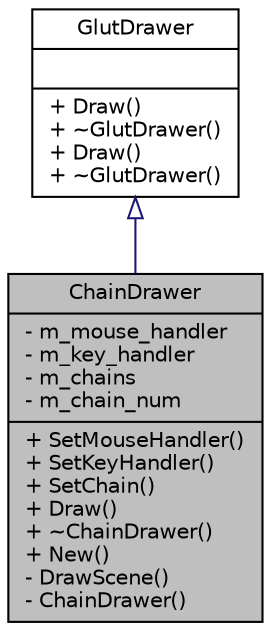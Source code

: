 digraph G
{
  edge [fontname="Helvetica",fontsize="10",labelfontname="Helvetica",labelfontsize="10"];
  node [fontname="Helvetica",fontsize="10",shape=record];
  Node1 [label="{ChainDrawer\n|- m_mouse_handler\l- m_key_handler\l- m_chains\l- m_chain_num\l|+ SetMouseHandler()\l+ SetKeyHandler()\l+ SetChain()\l+ Draw()\l+ ~ChainDrawer()\l+ New()\l- DrawScene()\l- ChainDrawer()\l}",height=0.2,width=0.4,color="black", fillcolor="grey75", style="filled" fontcolor="black"];
  Node2 -> Node1 [dir=back,color="midnightblue",fontsize="10",style="solid",arrowtail="empty",fontname="Helvetica"];
  Node2 [label="{GlutDrawer\n||+ Draw()\l+ ~GlutDrawer()\l+ Draw()\l+ ~GlutDrawer()\l}",height=0.2,width=0.4,color="black", fillcolor="white", style="filled",URL="$d4/d23/classGlutDrawer.html"];
}
